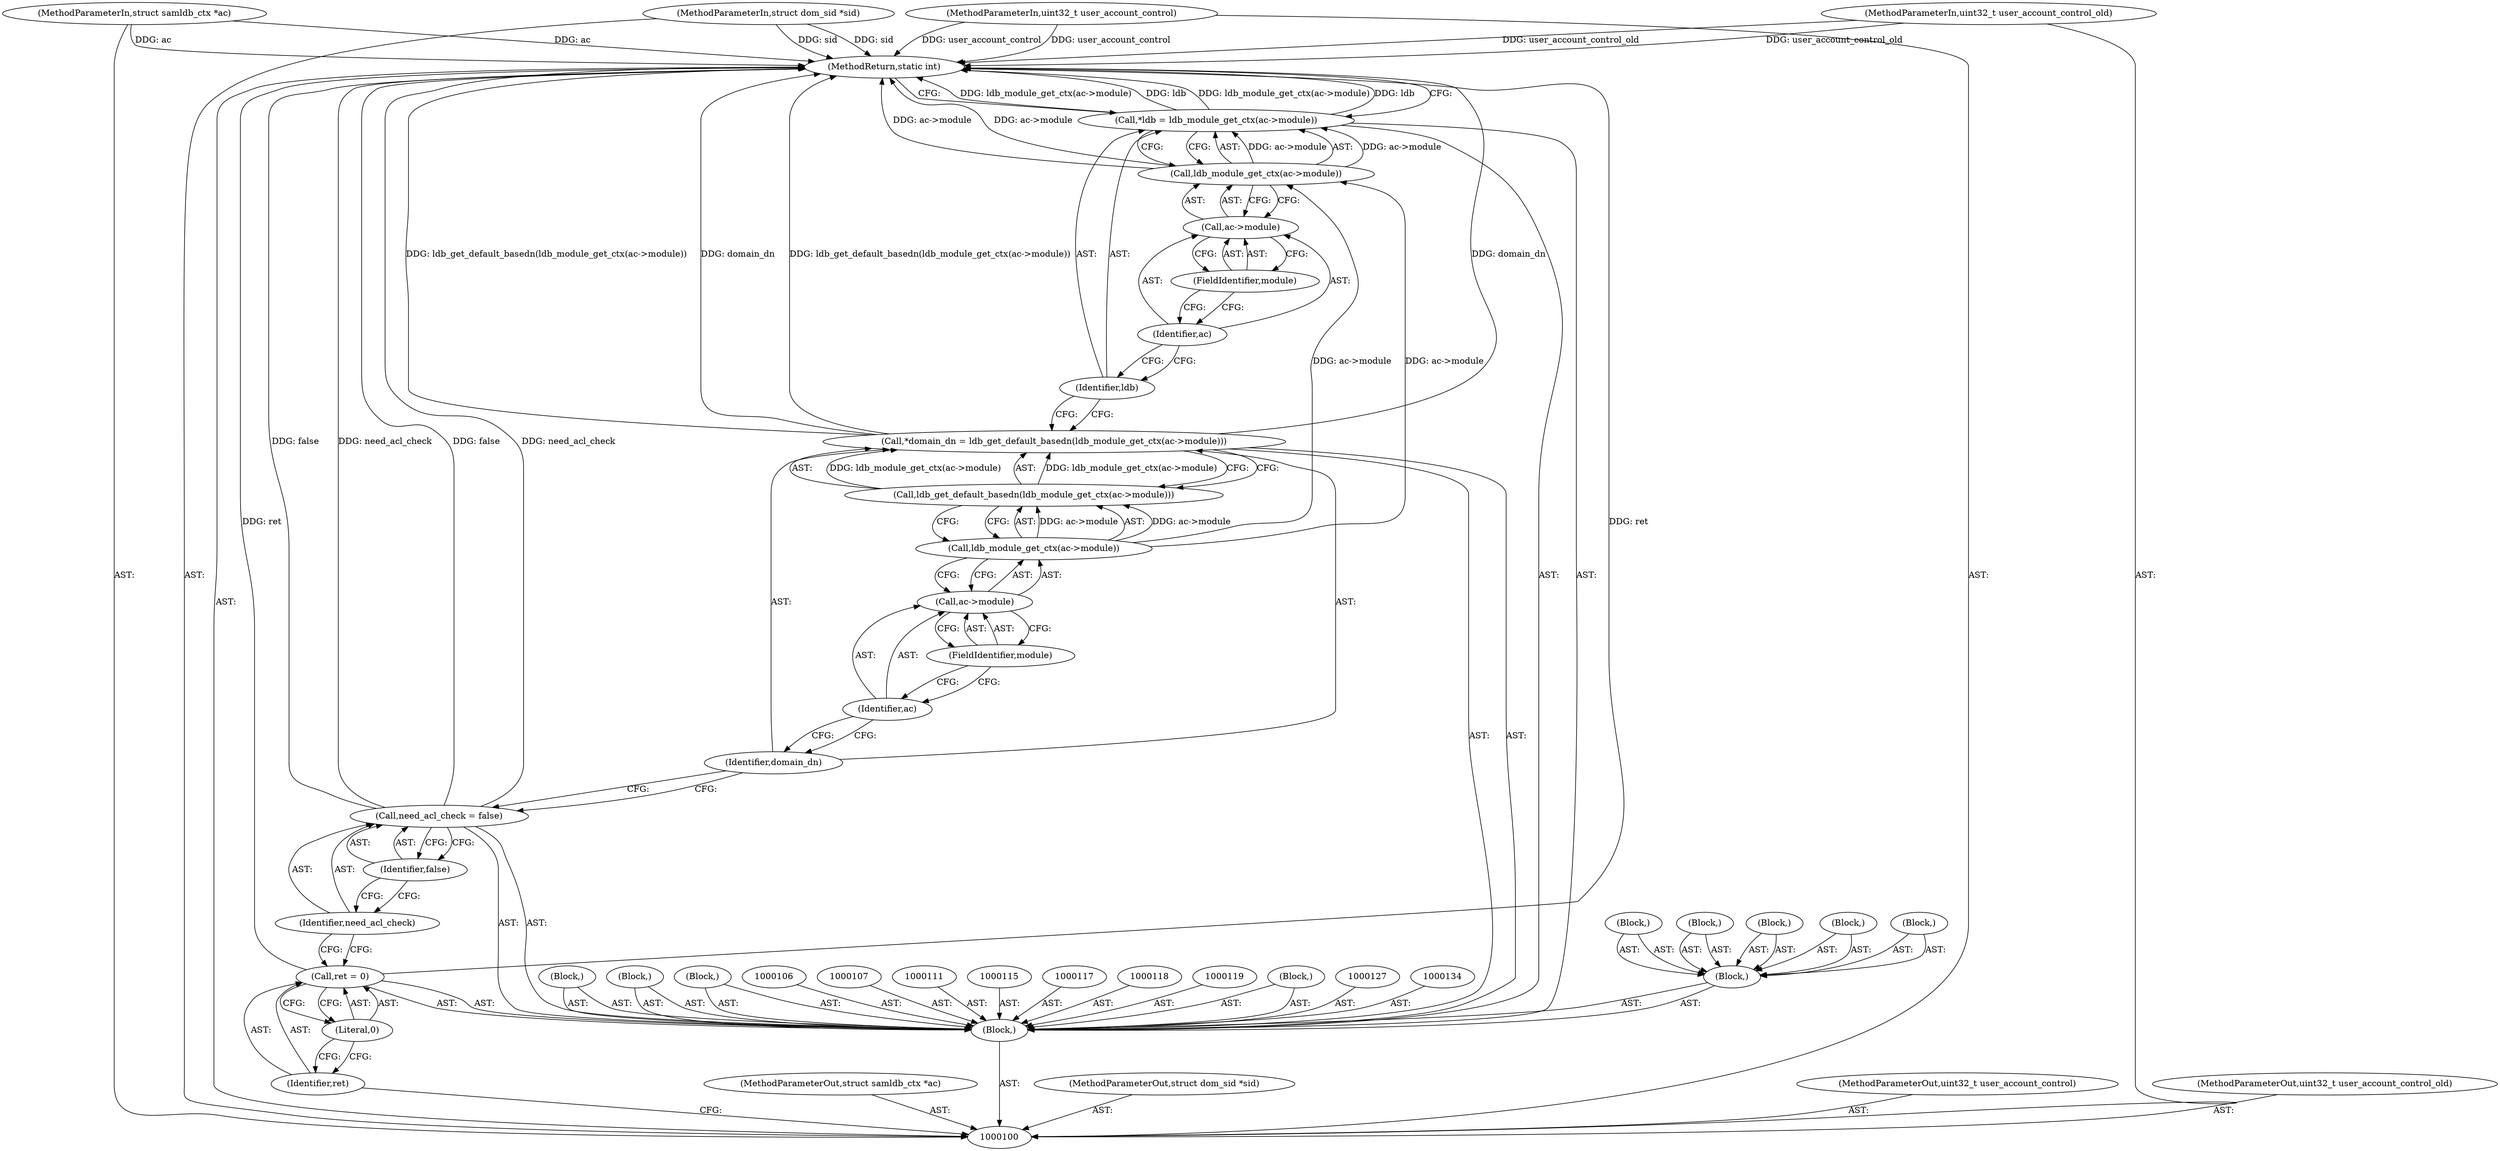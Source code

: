 digraph "0_samba_b000da128b5fb519d2d3f2e7fd20e4a25b7dae7d" {
"1000144" [label="(MethodReturn,static int)"];
"1000101" [label="(MethodParameterIn,struct samldb_ctx *ac)"];
"1000177" [label="(MethodParameterOut,struct samldb_ctx *ac)"];
"1000120" [label="(Call,*domain_dn = ldb_get_default_basedn(ldb_module_get_ctx(ac->module)))"];
"1000121" [label="(Identifier,domain_dn)"];
"1000122" [label="(Call,ldb_get_default_basedn(ldb_module_get_ctx(ac->module)))"];
"1000123" [label="(Call,ldb_module_get_ctx(ac->module))"];
"1000124" [label="(Call,ac->module)"];
"1000125" [label="(Identifier,ac)"];
"1000126" [label="(FieldIdentifier,module)"];
"1000128" [label="(Call,*ldb = ldb_module_get_ctx(ac->module))"];
"1000129" [label="(Identifier,ldb)"];
"1000130" [label="(Call,ldb_module_get_ctx(ac->module))"];
"1000131" [label="(Call,ac->module)"];
"1000132" [label="(Identifier,ac)"];
"1000133" [label="(FieldIdentifier,module)"];
"1000102" [label="(MethodParameterIn,struct dom_sid *sid)"];
"1000178" [label="(MethodParameterOut,struct dom_sid *sid)"];
"1000135" [label="(Block,)"];
"1000136" [label="(Block,)"];
"1000137" [label="(Block,)"];
"1000103" [label="(MethodParameterIn,uint32_t user_account_control)"];
"1000179" [label="(MethodParameterOut,uint32_t user_account_control)"];
"1000138" [label="(Block,)"];
"1000139" [label="(Block,)"];
"1000104" [label="(MethodParameterIn,uint32_t user_account_control_old)"];
"1000180" [label="(MethodParameterOut,uint32_t user_account_control_old)"];
"1000140" [label="(Block,)"];
"1000141" [label="(Block,)"];
"1000105" [label="(Block,)"];
"1000142" [label="(Block,)"];
"1000143" [label="(Block,)"];
"1000110" [label="(Literal,0)"];
"1000108" [label="(Call,ret = 0)"];
"1000109" [label="(Identifier,ret)"];
"1000114" [label="(Identifier,false)"];
"1000112" [label="(Call,need_acl_check = false)"];
"1000113" [label="(Identifier,need_acl_check)"];
"1000116" [label="(Block,)"];
"1000144" -> "1000100"  [label="AST: "];
"1000144" -> "1000128"  [label="CFG: "];
"1000128" -> "1000144"  [label="DDG: ldb_module_get_ctx(ac->module)"];
"1000128" -> "1000144"  [label="DDG: ldb"];
"1000104" -> "1000144"  [label="DDG: user_account_control_old"];
"1000112" -> "1000144"  [label="DDG: false"];
"1000112" -> "1000144"  [label="DDG: need_acl_check"];
"1000120" -> "1000144"  [label="DDG: domain_dn"];
"1000120" -> "1000144"  [label="DDG: ldb_get_default_basedn(ldb_module_get_ctx(ac->module))"];
"1000108" -> "1000144"  [label="DDG: ret"];
"1000130" -> "1000144"  [label="DDG: ac->module"];
"1000103" -> "1000144"  [label="DDG: user_account_control"];
"1000102" -> "1000144"  [label="DDG: sid"];
"1000101" -> "1000144"  [label="DDG: ac"];
"1000101" -> "1000100"  [label="AST: "];
"1000101" -> "1000144"  [label="DDG: ac"];
"1000177" -> "1000100"  [label="AST: "];
"1000120" -> "1000105"  [label="AST: "];
"1000120" -> "1000122"  [label="CFG: "];
"1000121" -> "1000120"  [label="AST: "];
"1000122" -> "1000120"  [label="AST: "];
"1000129" -> "1000120"  [label="CFG: "];
"1000120" -> "1000144"  [label="DDG: domain_dn"];
"1000120" -> "1000144"  [label="DDG: ldb_get_default_basedn(ldb_module_get_ctx(ac->module))"];
"1000122" -> "1000120"  [label="DDG: ldb_module_get_ctx(ac->module)"];
"1000121" -> "1000120"  [label="AST: "];
"1000121" -> "1000112"  [label="CFG: "];
"1000125" -> "1000121"  [label="CFG: "];
"1000122" -> "1000120"  [label="AST: "];
"1000122" -> "1000123"  [label="CFG: "];
"1000123" -> "1000122"  [label="AST: "];
"1000120" -> "1000122"  [label="CFG: "];
"1000122" -> "1000120"  [label="DDG: ldb_module_get_ctx(ac->module)"];
"1000123" -> "1000122"  [label="DDG: ac->module"];
"1000123" -> "1000122"  [label="AST: "];
"1000123" -> "1000124"  [label="CFG: "];
"1000124" -> "1000123"  [label="AST: "];
"1000122" -> "1000123"  [label="CFG: "];
"1000123" -> "1000122"  [label="DDG: ac->module"];
"1000123" -> "1000130"  [label="DDG: ac->module"];
"1000124" -> "1000123"  [label="AST: "];
"1000124" -> "1000126"  [label="CFG: "];
"1000125" -> "1000124"  [label="AST: "];
"1000126" -> "1000124"  [label="AST: "];
"1000123" -> "1000124"  [label="CFG: "];
"1000125" -> "1000124"  [label="AST: "];
"1000125" -> "1000121"  [label="CFG: "];
"1000126" -> "1000125"  [label="CFG: "];
"1000126" -> "1000124"  [label="AST: "];
"1000126" -> "1000125"  [label="CFG: "];
"1000124" -> "1000126"  [label="CFG: "];
"1000128" -> "1000105"  [label="AST: "];
"1000128" -> "1000130"  [label="CFG: "];
"1000129" -> "1000128"  [label="AST: "];
"1000130" -> "1000128"  [label="AST: "];
"1000144" -> "1000128"  [label="CFG: "];
"1000128" -> "1000144"  [label="DDG: ldb_module_get_ctx(ac->module)"];
"1000128" -> "1000144"  [label="DDG: ldb"];
"1000130" -> "1000128"  [label="DDG: ac->module"];
"1000129" -> "1000128"  [label="AST: "];
"1000129" -> "1000120"  [label="CFG: "];
"1000132" -> "1000129"  [label="CFG: "];
"1000130" -> "1000128"  [label="AST: "];
"1000130" -> "1000131"  [label="CFG: "];
"1000131" -> "1000130"  [label="AST: "];
"1000128" -> "1000130"  [label="CFG: "];
"1000130" -> "1000144"  [label="DDG: ac->module"];
"1000130" -> "1000128"  [label="DDG: ac->module"];
"1000123" -> "1000130"  [label="DDG: ac->module"];
"1000131" -> "1000130"  [label="AST: "];
"1000131" -> "1000133"  [label="CFG: "];
"1000132" -> "1000131"  [label="AST: "];
"1000133" -> "1000131"  [label="AST: "];
"1000130" -> "1000131"  [label="CFG: "];
"1000132" -> "1000131"  [label="AST: "];
"1000132" -> "1000129"  [label="CFG: "];
"1000133" -> "1000132"  [label="CFG: "];
"1000133" -> "1000131"  [label="AST: "];
"1000133" -> "1000132"  [label="CFG: "];
"1000131" -> "1000133"  [label="CFG: "];
"1000102" -> "1000100"  [label="AST: "];
"1000102" -> "1000144"  [label="DDG: sid"];
"1000178" -> "1000100"  [label="AST: "];
"1000135" -> "1000105"  [label="AST: "];
"1000136" -> "1000135"  [label="AST: "];
"1000137" -> "1000135"  [label="AST: "];
"1000138" -> "1000135"  [label="AST: "];
"1000139" -> "1000135"  [label="AST: "];
"1000140" -> "1000135"  [label="AST: "];
"1000136" -> "1000135"  [label="AST: "];
"1000137" -> "1000135"  [label="AST: "];
"1000103" -> "1000100"  [label="AST: "];
"1000103" -> "1000144"  [label="DDG: user_account_control"];
"1000179" -> "1000100"  [label="AST: "];
"1000138" -> "1000135"  [label="AST: "];
"1000139" -> "1000135"  [label="AST: "];
"1000104" -> "1000100"  [label="AST: "];
"1000104" -> "1000144"  [label="DDG: user_account_control_old"];
"1000180" -> "1000100"  [label="AST: "];
"1000140" -> "1000135"  [label="AST: "];
"1000141" -> "1000105"  [label="AST: "];
"1000105" -> "1000100"  [label="AST: "];
"1000106" -> "1000105"  [label="AST: "];
"1000107" -> "1000105"  [label="AST: "];
"1000108" -> "1000105"  [label="AST: "];
"1000111" -> "1000105"  [label="AST: "];
"1000112" -> "1000105"  [label="AST: "];
"1000115" -> "1000105"  [label="AST: "];
"1000116" -> "1000105"  [label="AST: "];
"1000117" -> "1000105"  [label="AST: "];
"1000118" -> "1000105"  [label="AST: "];
"1000119" -> "1000105"  [label="AST: "];
"1000120" -> "1000105"  [label="AST: "];
"1000127" -> "1000105"  [label="AST: "];
"1000128" -> "1000105"  [label="AST: "];
"1000134" -> "1000105"  [label="AST: "];
"1000135" -> "1000105"  [label="AST: "];
"1000141" -> "1000105"  [label="AST: "];
"1000142" -> "1000105"  [label="AST: "];
"1000143" -> "1000105"  [label="AST: "];
"1000142" -> "1000105"  [label="AST: "];
"1000143" -> "1000105"  [label="AST: "];
"1000110" -> "1000108"  [label="AST: "];
"1000110" -> "1000109"  [label="CFG: "];
"1000108" -> "1000110"  [label="CFG: "];
"1000108" -> "1000105"  [label="AST: "];
"1000108" -> "1000110"  [label="CFG: "];
"1000109" -> "1000108"  [label="AST: "];
"1000110" -> "1000108"  [label="AST: "];
"1000113" -> "1000108"  [label="CFG: "];
"1000108" -> "1000144"  [label="DDG: ret"];
"1000109" -> "1000108"  [label="AST: "];
"1000109" -> "1000100"  [label="CFG: "];
"1000110" -> "1000109"  [label="CFG: "];
"1000114" -> "1000112"  [label="AST: "];
"1000114" -> "1000113"  [label="CFG: "];
"1000112" -> "1000114"  [label="CFG: "];
"1000112" -> "1000105"  [label="AST: "];
"1000112" -> "1000114"  [label="CFG: "];
"1000113" -> "1000112"  [label="AST: "];
"1000114" -> "1000112"  [label="AST: "];
"1000121" -> "1000112"  [label="CFG: "];
"1000112" -> "1000144"  [label="DDG: false"];
"1000112" -> "1000144"  [label="DDG: need_acl_check"];
"1000113" -> "1000112"  [label="AST: "];
"1000113" -> "1000108"  [label="CFG: "];
"1000114" -> "1000113"  [label="CFG: "];
"1000116" -> "1000105"  [label="AST: "];
}
